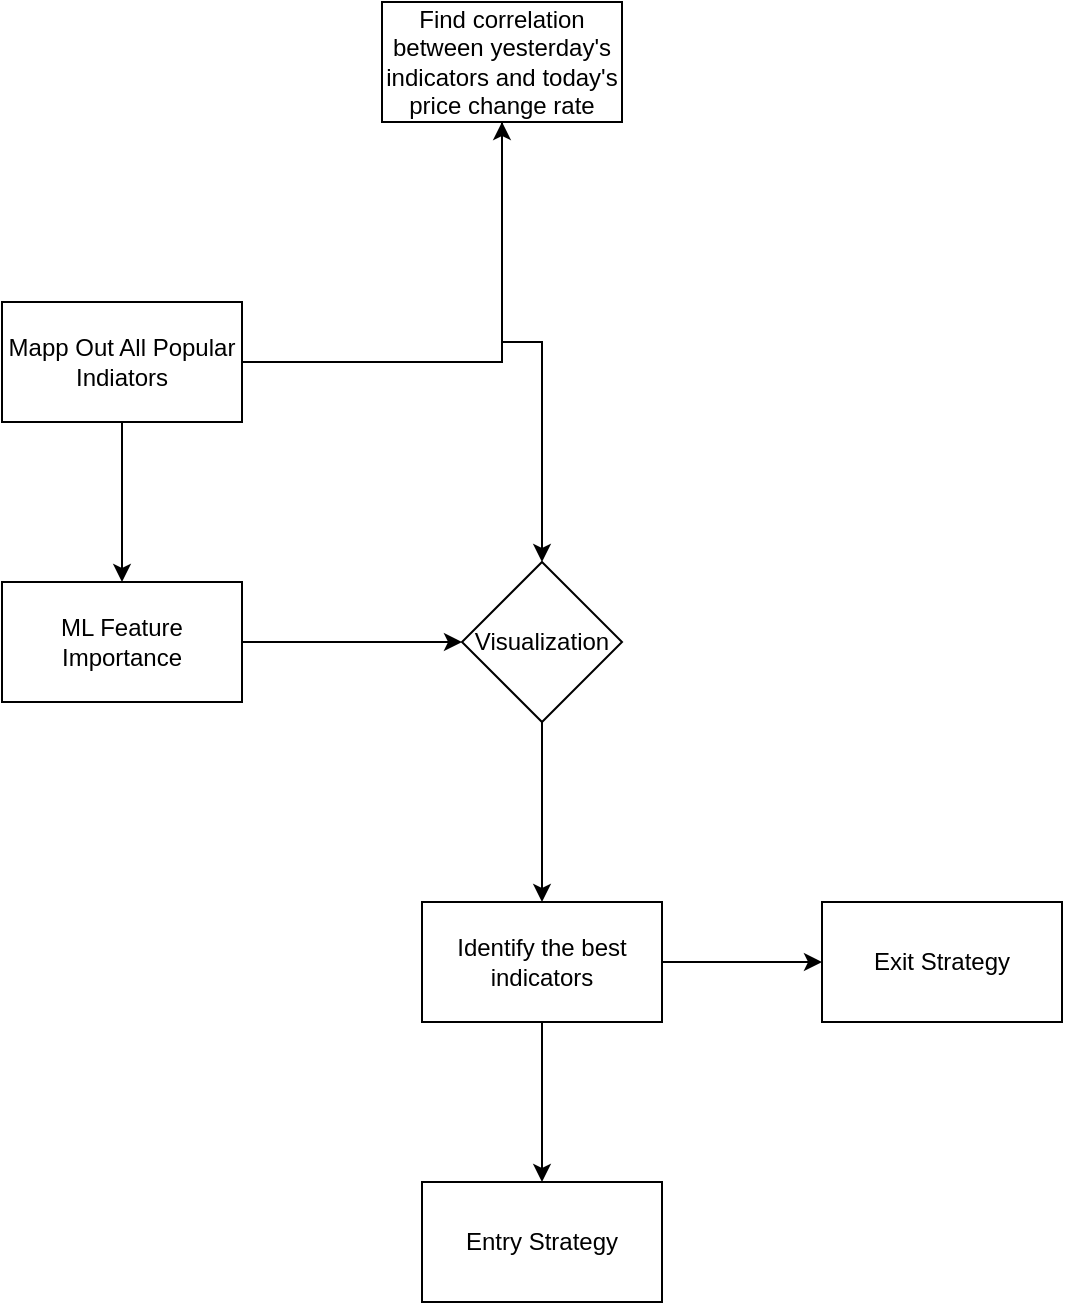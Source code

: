 <mxfile version="16.2.7" type="github">
  <diagram id="tpxu_sSsZ3oFw5UVlAfC" name="Page-1">
    <mxGraphModel dx="2253" dy="769" grid="1" gridSize="10" guides="1" tooltips="1" connect="1" arrows="1" fold="1" page="1" pageScale="1" pageWidth="827" pageHeight="1169" math="0" shadow="0">
      <root>
        <mxCell id="0" />
        <mxCell id="1" parent="0" />
        <mxCell id="JvV7v8kjxqwCaFVPu7B1-7" value="" style="edgeStyle=orthogonalEdgeStyle;rounded=0;orthogonalLoop=1;jettySize=auto;html=1;" parent="1" source="JvV7v8kjxqwCaFVPu7B1-1" target="JvV7v8kjxqwCaFVPu7B1-6" edge="1">
          <mxGeometry relative="1" as="geometry" />
        </mxCell>
        <mxCell id="JvV7v8kjxqwCaFVPu7B1-1" value="Find correlation between yesterday&#39;s indicators and today&#39;s price change rate" style="rounded=0;whiteSpace=wrap;html=1;" parent="1" vertex="1">
          <mxGeometry x="-420" y="120" width="120" height="60" as="geometry" />
        </mxCell>
        <mxCell id="JvV7v8kjxqwCaFVPu7B1-3" value="" style="edgeStyle=orthogonalEdgeStyle;rounded=0;orthogonalLoop=1;jettySize=auto;html=1;" parent="1" source="JvV7v8kjxqwCaFVPu7B1-2" target="JvV7v8kjxqwCaFVPu7B1-1" edge="1">
          <mxGeometry relative="1" as="geometry" />
        </mxCell>
        <mxCell id="JvV7v8kjxqwCaFVPu7B1-5" value="" style="edgeStyle=orthogonalEdgeStyle;rounded=0;orthogonalLoop=1;jettySize=auto;html=1;" parent="1" source="JvV7v8kjxqwCaFVPu7B1-2" target="JvV7v8kjxqwCaFVPu7B1-4" edge="1">
          <mxGeometry relative="1" as="geometry" />
        </mxCell>
        <mxCell id="JvV7v8kjxqwCaFVPu7B1-2" value="Mapp Out All Popular Indiators" style="rounded=0;whiteSpace=wrap;html=1;" parent="1" vertex="1">
          <mxGeometry x="-610" y="270" width="120" height="60" as="geometry" />
        </mxCell>
        <mxCell id="JvV7v8kjxqwCaFVPu7B1-8" value="" style="edgeStyle=orthogonalEdgeStyle;rounded=0;orthogonalLoop=1;jettySize=auto;html=1;" parent="1" source="JvV7v8kjxqwCaFVPu7B1-4" target="JvV7v8kjxqwCaFVPu7B1-6" edge="1">
          <mxGeometry relative="1" as="geometry" />
        </mxCell>
        <mxCell id="JvV7v8kjxqwCaFVPu7B1-4" value="ML Feature Importance" style="whiteSpace=wrap;html=1;rounded=0;" parent="1" vertex="1">
          <mxGeometry x="-610" y="410" width="120" height="60" as="geometry" />
        </mxCell>
        <mxCell id="JvV7v8kjxqwCaFVPu7B1-10" value="" style="edgeStyle=orthogonalEdgeStyle;rounded=0;orthogonalLoop=1;jettySize=auto;html=1;" parent="1" source="JvV7v8kjxqwCaFVPu7B1-6" target="JvV7v8kjxqwCaFVPu7B1-9" edge="1">
          <mxGeometry relative="1" as="geometry" />
        </mxCell>
        <mxCell id="JvV7v8kjxqwCaFVPu7B1-6" value="Visualization" style="rhombus;whiteSpace=wrap;html=1;rounded=0;" parent="1" vertex="1">
          <mxGeometry x="-380" y="400" width="80" height="80" as="geometry" />
        </mxCell>
        <mxCell id="JvV7v8kjxqwCaFVPu7B1-12" value="" style="edgeStyle=orthogonalEdgeStyle;rounded=0;orthogonalLoop=1;jettySize=auto;html=1;" parent="1" source="JvV7v8kjxqwCaFVPu7B1-9" target="JvV7v8kjxqwCaFVPu7B1-11" edge="1">
          <mxGeometry relative="1" as="geometry" />
        </mxCell>
        <mxCell id="JvV7v8kjxqwCaFVPu7B1-14" value="" style="edgeStyle=orthogonalEdgeStyle;rounded=0;orthogonalLoop=1;jettySize=auto;html=1;" parent="1" source="JvV7v8kjxqwCaFVPu7B1-9" target="JvV7v8kjxqwCaFVPu7B1-13" edge="1">
          <mxGeometry relative="1" as="geometry" />
        </mxCell>
        <mxCell id="JvV7v8kjxqwCaFVPu7B1-9" value="Identify the best indicators" style="whiteSpace=wrap;html=1;rounded=0;" parent="1" vertex="1">
          <mxGeometry x="-400" y="570" width="120" height="60" as="geometry" />
        </mxCell>
        <mxCell id="JvV7v8kjxqwCaFVPu7B1-11" value="Entry Strategy" style="whiteSpace=wrap;html=1;rounded=0;" parent="1" vertex="1">
          <mxGeometry x="-400" y="710" width="120" height="60" as="geometry" />
        </mxCell>
        <mxCell id="JvV7v8kjxqwCaFVPu7B1-13" value="Exit Strategy" style="whiteSpace=wrap;html=1;rounded=0;" parent="1" vertex="1">
          <mxGeometry x="-200" y="570" width="120" height="60" as="geometry" />
        </mxCell>
      </root>
    </mxGraphModel>
  </diagram>
</mxfile>
